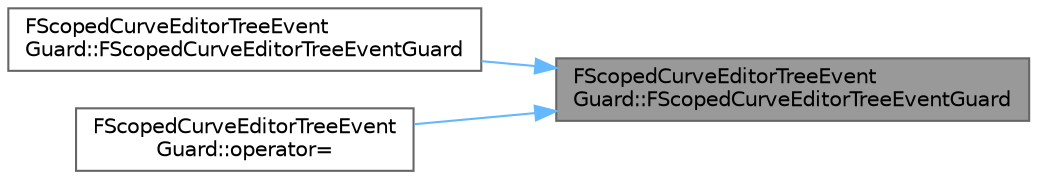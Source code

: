 digraph "FScopedCurveEditorTreeEventGuard::FScopedCurveEditorTreeEventGuard"
{
 // INTERACTIVE_SVG=YES
 // LATEX_PDF_SIZE
  bgcolor="transparent";
  edge [fontname=Helvetica,fontsize=10,labelfontname=Helvetica,labelfontsize=10];
  node [fontname=Helvetica,fontsize=10,shape=box,height=0.2,width=0.4];
  rankdir="RL";
  Node1 [id="Node000001",label="FScopedCurveEditorTreeEvent\lGuard::FScopedCurveEditorTreeEventGuard",height=0.2,width=0.4,color="gray40", fillcolor="grey60", style="filled", fontcolor="black",tooltip=" "];
  Node1 -> Node2 [id="edge1_Node000001_Node000002",dir="back",color="steelblue1",style="solid",tooltip=" "];
  Node2 [id="Node000002",label="FScopedCurveEditorTreeEvent\lGuard::FScopedCurveEditorTreeEventGuard",height=0.2,width=0.4,color="grey40", fillcolor="white", style="filled",URL="$d6/d3e/structFScopedCurveEditorTreeEventGuard.html#a3a86a9b982c6dfb803bc3fd165fb0378",tooltip=" "];
  Node1 -> Node3 [id="edge2_Node000001_Node000003",dir="back",color="steelblue1",style="solid",tooltip=" "];
  Node3 [id="Node000003",label="FScopedCurveEditorTreeEvent\lGuard::operator=",height=0.2,width=0.4,color="grey40", fillcolor="white", style="filled",URL="$d6/d3e/structFScopedCurveEditorTreeEventGuard.html#a791c27d7cb3c0303adc88d2d83b6598a",tooltip=" "];
}
